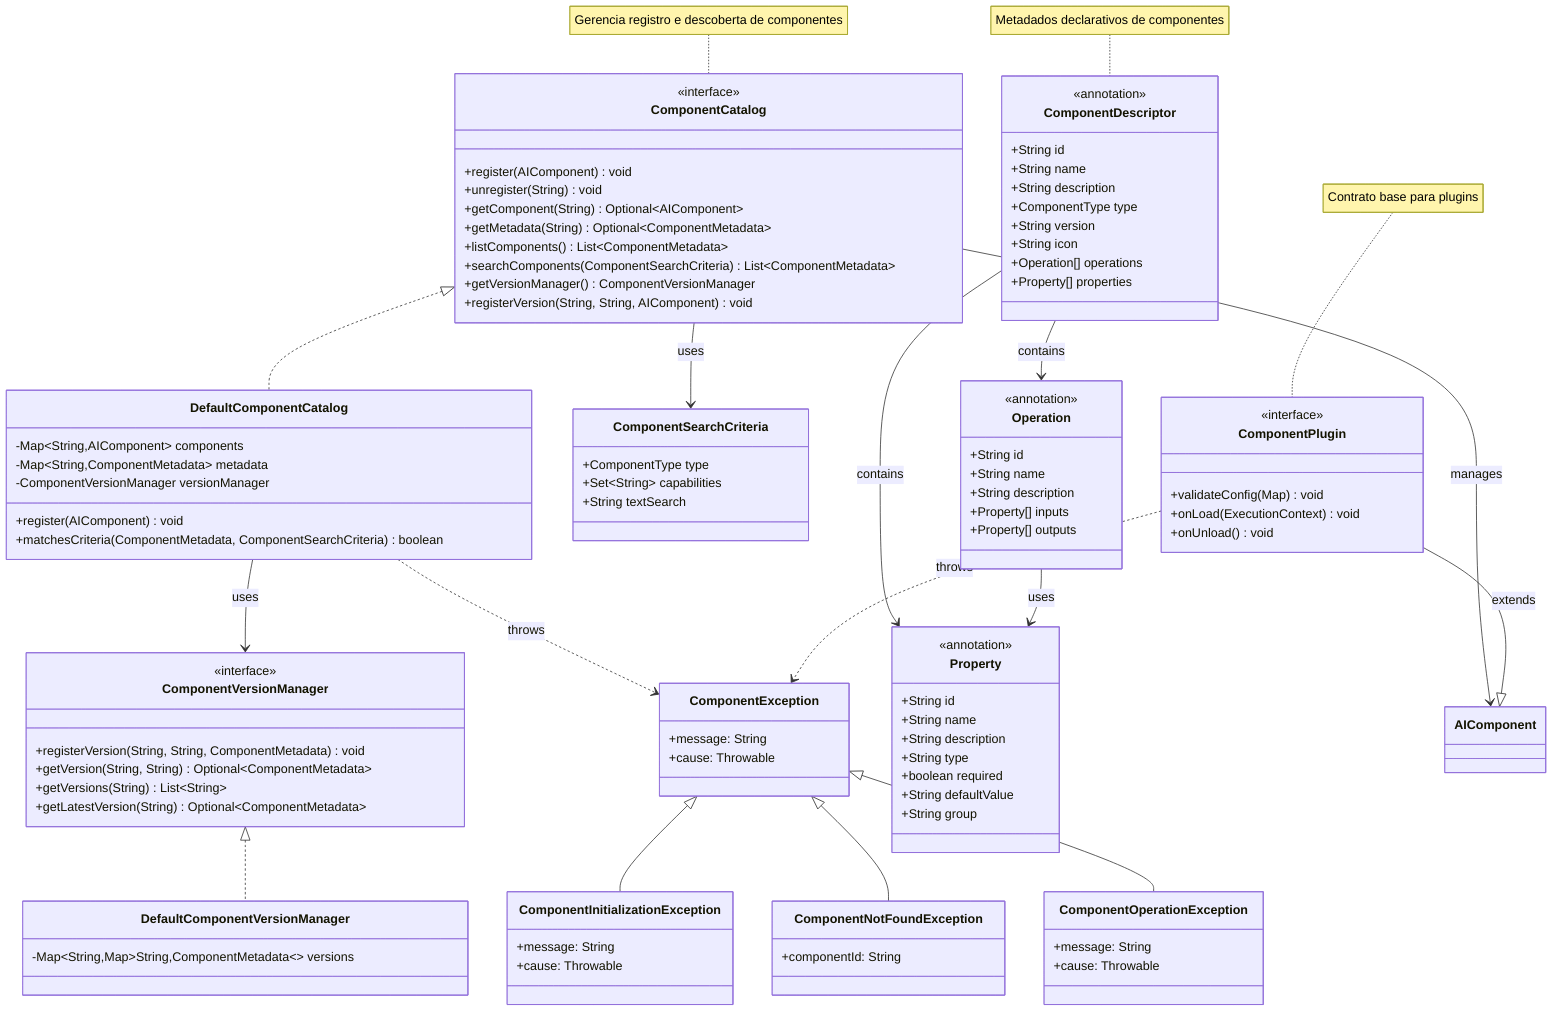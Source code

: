 classDiagram
    %% Interfaces do Catálogo
    class ComponentCatalog {
        <<interface>>
        +register(AIComponent) void
        +unregister(String) void
        +getComponent(String) Optional~AIComponent~
        +getMetadata(String) Optional~ComponentMetadata~
        +listComponents() List~ComponentMetadata~
        +searchComponents(ComponentSearchCriteria) List~ComponentMetadata~
        +getVersionManager() ComponentVersionManager
        +registerVersion(String, String, AIComponent) void
    }

    class ComponentVersionManager {
        <<interface>>
        +registerVersion(String, String, ComponentMetadata) void
        +getVersion(String, String) Optional~ComponentMetadata~
        +getVersions(String) List~String~
        +getLatestVersion(String) Optional~ComponentMetadata~
    }

    %% Implementações
    class DefaultComponentCatalog {
        -Map~String,AIComponent~ components
        -Map~String,ComponentMetadata~ metadata
        -ComponentVersionManager versionManager
        +register(AIComponent) void
        +matchesCriteria(ComponentMetadata, ComponentSearchCriteria) boolean
    }

    class DefaultComponentVersionManager {
        -Map~String,Map~String,ComponentMetadata~~ versions
    }

    %% Records e Classes de Dados
    class ComponentSearchCriteria {
        +ComponentType type
        +Set~String~ capabilities
        +String textSearch
    }

    %% Exceções
    class ComponentException {
        +message: String
        +cause: Throwable
    }

    class ComponentInitializationException {
        +message: String
        +cause: Throwable
    }

    class ComponentNotFoundException {
        +componentId: String
    }

    class ComponentOperationException {
        +message: String
        +cause: Throwable
    }

    %% Annotations e Metadados
    class ComponentDescriptor {
        <<annotation>>
        +String id
        +String name
        +String description
        +ComponentType type
        +String version
        +String icon
        +Operation[] operations
        +Property[] properties
    }

    class Operation {
        <<annotation>>
        +String id
        +String name
        +String description
        +Property[] inputs
        +Property[] outputs
    }

    class Property {
        <<annotation>>
        +String id
        +String name
        +String description
        +String type
        +boolean required
        +String defaultValue
        +String group
    }

    %% Interface SPI
    class ComponentPlugin {
        <<interface>>
        +validateConfig(Map) void
        +onLoad(ExecutionContext) void
        +onUnload() void
    }

    %% Relações
    ComponentCatalog <|.. DefaultComponentCatalog
    ComponentVersionManager <|.. DefaultComponentVersionManager
    DefaultComponentCatalog --> ComponentVersionManager : uses
    ComponentCatalog --> ComponentSearchCriteria : uses
    ComponentCatalog --> AIComponent : manages
    ComponentPlugin --|> AIComponent : extends
    
    ComponentException <|-- ComponentInitializationException
    ComponentException <|-- ComponentNotFoundException
    ComponentException <|-- ComponentOperationException

    ComponentDescriptor --> Operation : contains
    ComponentDescriptor --> Property : contains
    Operation --> Property : uses

    DefaultComponentCatalog ..> ComponentException : throws
    ComponentPlugin ..> ComponentException : throws

    %% Notas explicativas
    note for ComponentCatalog "Gerencia registro e descoberta de componentes"
    note for ComponentPlugin "Contrato base para plugins"
    note for ComponentDescriptor "Metadados declarativos de componentes"